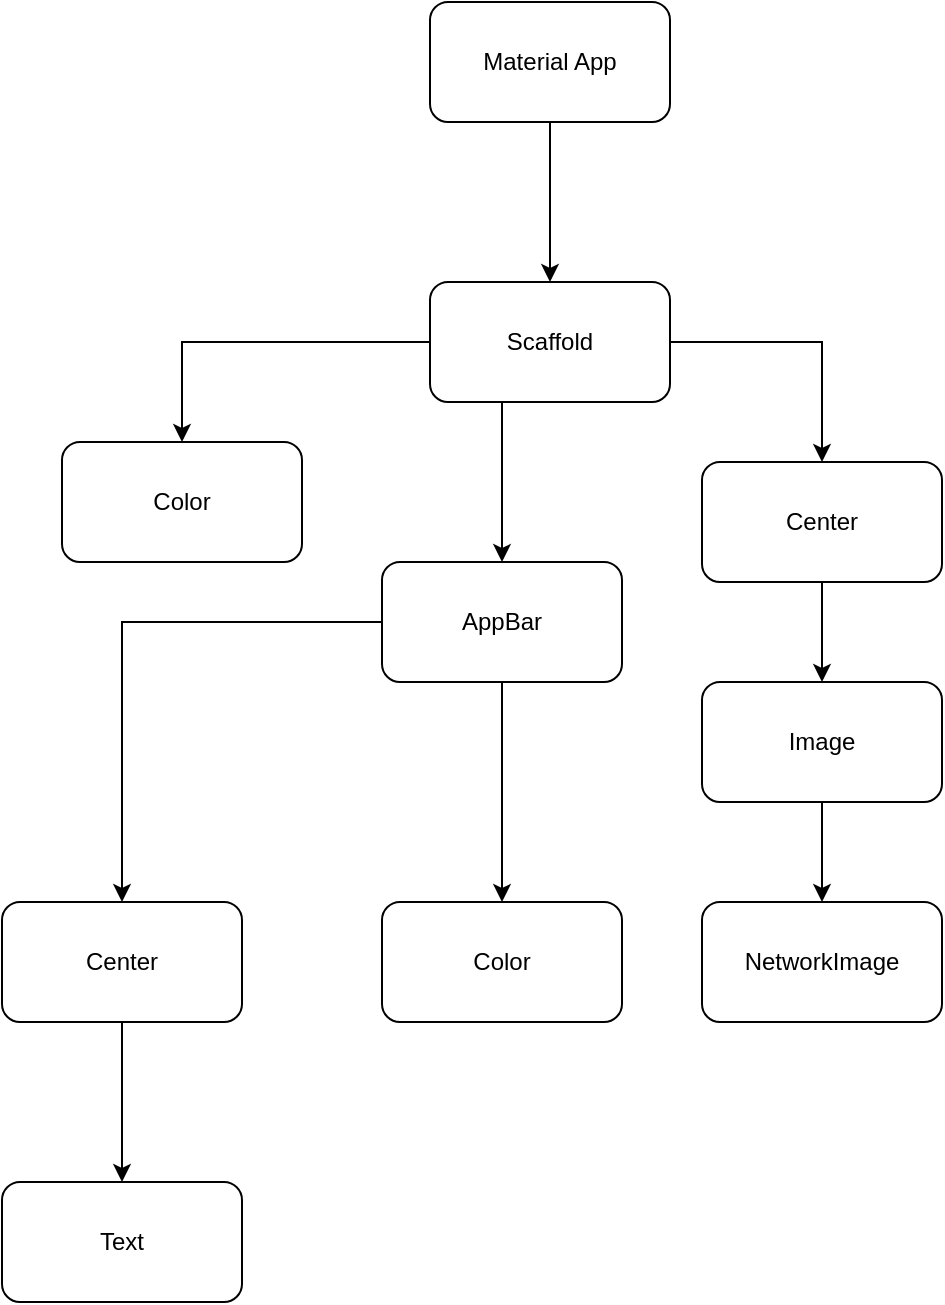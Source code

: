 <mxfile version="16.2.7" type="github">
  <diagram id="yM2Ier-1cS3ssxSqRcJ_" name="Page-1">
    <mxGraphModel dx="1038" dy="539" grid="1" gridSize="10" guides="1" tooltips="1" connect="1" arrows="1" fold="1" page="1" pageScale="1" pageWidth="827" pageHeight="1169" math="0" shadow="0">
      <root>
        <mxCell id="0" />
        <mxCell id="1" parent="0" />
        <mxCell id="wurtg704PLI33jeaBWZj-3" value="" style="edgeStyle=orthogonalEdgeStyle;rounded=0;orthogonalLoop=1;jettySize=auto;html=1;" edge="1" parent="1" source="wurtg704PLI33jeaBWZj-1" target="wurtg704PLI33jeaBWZj-2">
          <mxGeometry relative="1" as="geometry" />
        </mxCell>
        <mxCell id="wurtg704PLI33jeaBWZj-1" value="Material App" style="rounded=1;whiteSpace=wrap;html=1;" vertex="1" parent="1">
          <mxGeometry x="354" y="20" width="120" height="60" as="geometry" />
        </mxCell>
        <mxCell id="wurtg704PLI33jeaBWZj-5" value="" style="edgeStyle=orthogonalEdgeStyle;rounded=0;orthogonalLoop=1;jettySize=auto;html=1;" edge="1" parent="1" source="wurtg704PLI33jeaBWZj-2" target="wurtg704PLI33jeaBWZj-4">
          <mxGeometry relative="1" as="geometry">
            <Array as="points">
              <mxPoint x="390" y="230" />
              <mxPoint x="390" y="230" />
            </Array>
          </mxGeometry>
        </mxCell>
        <mxCell id="wurtg704PLI33jeaBWZj-11" value="" style="edgeStyle=orthogonalEdgeStyle;rounded=0;orthogonalLoop=1;jettySize=auto;html=1;" edge="1" parent="1" source="wurtg704PLI33jeaBWZj-2" target="wurtg704PLI33jeaBWZj-10">
          <mxGeometry relative="1" as="geometry" />
        </mxCell>
        <mxCell id="wurtg704PLI33jeaBWZj-13" value="" style="edgeStyle=orthogonalEdgeStyle;rounded=0;orthogonalLoop=1;jettySize=auto;html=1;" edge="1" parent="1" source="wurtg704PLI33jeaBWZj-2" target="wurtg704PLI33jeaBWZj-12">
          <mxGeometry relative="1" as="geometry" />
        </mxCell>
        <mxCell id="wurtg704PLI33jeaBWZj-2" value="Scaffold" style="whiteSpace=wrap;html=1;rounded=1;" vertex="1" parent="1">
          <mxGeometry x="354" y="160" width="120" height="60" as="geometry" />
        </mxCell>
        <mxCell id="wurtg704PLI33jeaBWZj-19" value="" style="edgeStyle=orthogonalEdgeStyle;rounded=0;orthogonalLoop=1;jettySize=auto;html=1;" edge="1" parent="1" source="wurtg704PLI33jeaBWZj-4" target="wurtg704PLI33jeaBWZj-18">
          <mxGeometry relative="1" as="geometry" />
        </mxCell>
        <mxCell id="wurtg704PLI33jeaBWZj-23" value="" style="edgeStyle=orthogonalEdgeStyle;rounded=0;orthogonalLoop=1;jettySize=auto;html=1;" edge="1" parent="1" source="wurtg704PLI33jeaBWZj-4" target="wurtg704PLI33jeaBWZj-22">
          <mxGeometry relative="1" as="geometry" />
        </mxCell>
        <mxCell id="wurtg704PLI33jeaBWZj-4" value="AppBar" style="whiteSpace=wrap;html=1;rounded=1;" vertex="1" parent="1">
          <mxGeometry x="330" y="300" width="120" height="60" as="geometry" />
        </mxCell>
        <mxCell id="wurtg704PLI33jeaBWZj-10" value="Color" style="whiteSpace=wrap;html=1;rounded=1;" vertex="1" parent="1">
          <mxGeometry x="170" y="240" width="120" height="60" as="geometry" />
        </mxCell>
        <mxCell id="wurtg704PLI33jeaBWZj-15" value="" style="edgeStyle=orthogonalEdgeStyle;rounded=0;orthogonalLoop=1;jettySize=auto;html=1;" edge="1" parent="1" source="wurtg704PLI33jeaBWZj-12" target="wurtg704PLI33jeaBWZj-14">
          <mxGeometry relative="1" as="geometry" />
        </mxCell>
        <mxCell id="wurtg704PLI33jeaBWZj-12" value="Center" style="whiteSpace=wrap;html=1;rounded=1;" vertex="1" parent="1">
          <mxGeometry x="490" y="250" width="120" height="60" as="geometry" />
        </mxCell>
        <mxCell id="wurtg704PLI33jeaBWZj-17" value="" style="edgeStyle=orthogonalEdgeStyle;rounded=0;orthogonalLoop=1;jettySize=auto;html=1;" edge="1" parent="1" source="wurtg704PLI33jeaBWZj-14" target="wurtg704PLI33jeaBWZj-16">
          <mxGeometry relative="1" as="geometry" />
        </mxCell>
        <mxCell id="wurtg704PLI33jeaBWZj-14" value="Image" style="whiteSpace=wrap;html=1;rounded=1;" vertex="1" parent="1">
          <mxGeometry x="490" y="360" width="120" height="60" as="geometry" />
        </mxCell>
        <mxCell id="wurtg704PLI33jeaBWZj-16" value="NetworkImage" style="whiteSpace=wrap;html=1;rounded=1;" vertex="1" parent="1">
          <mxGeometry x="490" y="470" width="120" height="60" as="geometry" />
        </mxCell>
        <mxCell id="wurtg704PLI33jeaBWZj-18" value="Color" style="whiteSpace=wrap;html=1;rounded=1;" vertex="1" parent="1">
          <mxGeometry x="330" y="470" width="120" height="60" as="geometry" />
        </mxCell>
        <mxCell id="wurtg704PLI33jeaBWZj-25" value="" style="edgeStyle=orthogonalEdgeStyle;rounded=0;orthogonalLoop=1;jettySize=auto;html=1;" edge="1" parent="1" source="wurtg704PLI33jeaBWZj-22" target="wurtg704PLI33jeaBWZj-24">
          <mxGeometry relative="1" as="geometry" />
        </mxCell>
        <mxCell id="wurtg704PLI33jeaBWZj-22" value="Center" style="whiteSpace=wrap;html=1;rounded=1;" vertex="1" parent="1">
          <mxGeometry x="140" y="470" width="120" height="60" as="geometry" />
        </mxCell>
        <mxCell id="wurtg704PLI33jeaBWZj-24" value="Text" style="whiteSpace=wrap;html=1;rounded=1;" vertex="1" parent="1">
          <mxGeometry x="140" y="610" width="120" height="60" as="geometry" />
        </mxCell>
      </root>
    </mxGraphModel>
  </diagram>
</mxfile>
